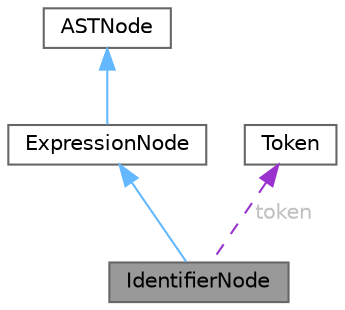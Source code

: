 digraph "IdentifierNode"
{
 // LATEX_PDF_SIZE
  bgcolor="transparent";
  edge [fontname=Helvetica,fontsize=10,labelfontname=Helvetica,labelfontsize=10];
  node [fontname=Helvetica,fontsize=10,shape=box,height=0.2,width=0.4];
  Node1 [id="Node000001",label="IdentifierNode",height=0.2,width=0.4,color="gray40", fillcolor="grey60", style="filled", fontcolor="black",tooltip=" "];
  Node2 -> Node1 [id="edge1_Node000001_Node000002",dir="back",color="steelblue1",style="solid",tooltip=" "];
  Node2 [id="Node000002",label="ExpressionNode",height=0.2,width=0.4,color="gray40", fillcolor="white", style="filled",URL="$structExpressionNode.html",tooltip="Base class for all expressions."];
  Node3 -> Node2 [id="edge2_Node000002_Node000003",dir="back",color="steelblue1",style="solid",tooltip=" "];
  Node3 [id="Node000003",label="ASTNode",height=0.2,width=0.4,color="gray40", fillcolor="white", style="filled",URL="$structASTNode.html",tooltip="Base class of all AST nodes."];
  Node4 -> Node1 [id="edge3_Node000001_Node000004",dir="back",color="darkorchid3",style="dashed",tooltip=" ",label=" token",fontcolor="grey" ];
  Node4 [id="Node000004",label="Token",height=0.2,width=0.4,color="gray40", fillcolor="white", style="filled",URL="$structToken.html",tooltip=" "];
}

